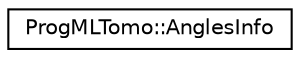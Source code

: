digraph "Graphical Class Hierarchy"
{
  edge [fontname="Helvetica",fontsize="10",labelfontname="Helvetica",labelfontsize="10"];
  node [fontname="Helvetica",fontsize="10",shape=record];
  rankdir="LR";
  Node0 [label="ProgMLTomo::AnglesInfo",height=0.2,width=0.4,color="black", fillcolor="white", style="filled",URL="$structProgMLTomo_1_1AnglesInfo.html"];
}
